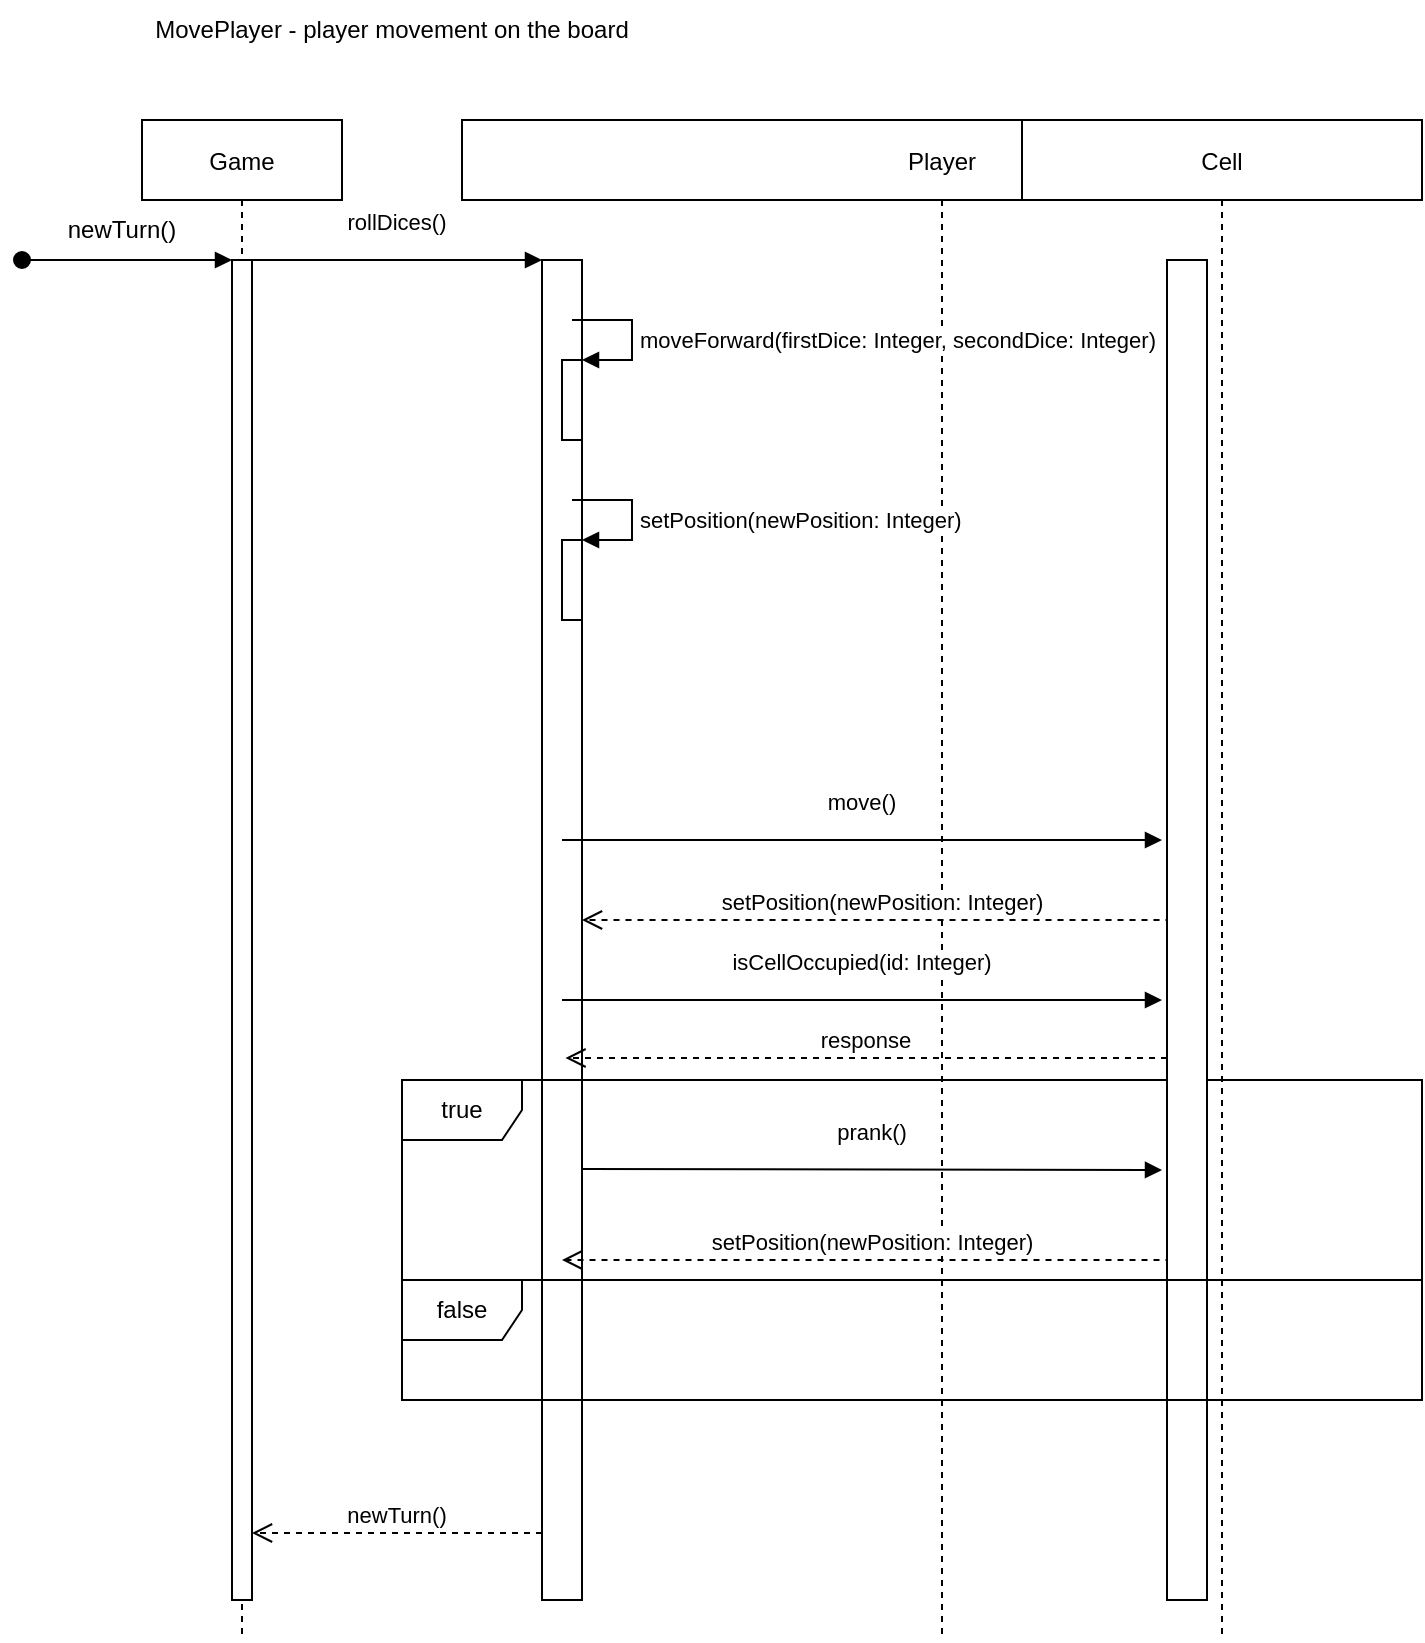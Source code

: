 <mxfile version="20.6.2" type="device"><diagram id="kgpKYQtTHZ0yAKxKKP6v" name="Page-1"><mxGraphModel dx="782" dy="478" grid="1" gridSize="10" guides="1" tooltips="1" connect="1" arrows="1" fold="1" page="1" pageScale="1" pageWidth="850" pageHeight="1100" math="0" shadow="0"><root><mxCell id="0"/><mxCell id="1" parent="0"/><mxCell id="3nuBFxr9cyL0pnOWT2aG-1" value="Game" style="shape=umlLifeline;perimeter=lifelinePerimeter;container=1;collapsible=0;recursiveResize=0;rounded=0;shadow=0;strokeWidth=1;" parent="1" vertex="1"><mxGeometry x="180" y="80" width="100" height="760" as="geometry"/></mxCell><mxCell id="3nuBFxr9cyL0pnOWT2aG-2" value="" style="points=[];perimeter=orthogonalPerimeter;rounded=0;shadow=0;strokeWidth=1;" parent="3nuBFxr9cyL0pnOWT2aG-1" vertex="1"><mxGeometry x="45" y="70" width="10" height="670" as="geometry"/></mxCell><mxCell id="3nuBFxr9cyL0pnOWT2aG-3" value="" style="verticalAlign=bottom;startArrow=oval;endArrow=block;startSize=8;shadow=0;strokeWidth=1;" parent="3nuBFxr9cyL0pnOWT2aG-1" target="3nuBFxr9cyL0pnOWT2aG-2" edge="1"><mxGeometry relative="1" as="geometry"><mxPoint x="-60" y="70" as="sourcePoint"/></mxGeometry></mxCell><mxCell id="Dfjrp038ZcH1izW8xarP-13" value="newTurn()" style="text;html=1;strokeColor=none;fillColor=none;align=center;verticalAlign=middle;whiteSpace=wrap;rounded=0;" parent="3nuBFxr9cyL0pnOWT2aG-1" vertex="1"><mxGeometry x="-40" y="40" width="60" height="30" as="geometry"/></mxCell><mxCell id="3nuBFxr9cyL0pnOWT2aG-5" value="Player" style="shape=umlLifeline;perimeter=lifelinePerimeter;container=1;collapsible=0;recursiveResize=0;rounded=0;shadow=0;strokeWidth=1;" parent="1" vertex="1"><mxGeometry x="340" y="80" width="480" height="760" as="geometry"/></mxCell><mxCell id="3nuBFxr9cyL0pnOWT2aG-6" value="" style="points=[];perimeter=orthogonalPerimeter;rounded=0;shadow=0;strokeWidth=1;" parent="3nuBFxr9cyL0pnOWT2aG-5" vertex="1"><mxGeometry x="40" y="70" width="20" height="670" as="geometry"/></mxCell><mxCell id="Dfjrp038ZcH1izW8xarP-24" value="" style="html=1;points=[];perimeter=orthogonalPerimeter;" parent="3nuBFxr9cyL0pnOWT2aG-5" vertex="1"><mxGeometry x="50" y="120" width="10" height="40" as="geometry"/></mxCell><mxCell id="Dfjrp038ZcH1izW8xarP-25" value="moveForward(firstDice: Integer, secondDice: Integer)" style="edgeStyle=orthogonalEdgeStyle;html=1;align=left;spacingLeft=2;endArrow=block;rounded=0;entryX=1;entryY=0;" parent="3nuBFxr9cyL0pnOWT2aG-5" target="Dfjrp038ZcH1izW8xarP-24" edge="1"><mxGeometry x="0.067" relative="1" as="geometry"><mxPoint x="55" y="100" as="sourcePoint"/><Array as="points"><mxPoint x="85" y="100"/></Array><mxPoint as="offset"/></mxGeometry></mxCell><mxCell id="hY58I0LMxj6UVdS3bY3L-1" value="setPosition(newPosition: Integer)" style="verticalAlign=bottom;endArrow=open;dashed=1;endSize=8;shadow=0;strokeWidth=1;" parent="3nuBFxr9cyL0pnOWT2aG-5" edge="1"><mxGeometry relative="1" as="geometry"><mxPoint x="60" y="400.0" as="targetPoint"/><mxPoint x="360.75" y="400.0" as="sourcePoint"/></mxGeometry></mxCell><mxCell id="Dfjrp038ZcH1izW8xarP-32" value="" style="html=1;points=[];perimeter=orthogonalPerimeter;" parent="3nuBFxr9cyL0pnOWT2aG-5" vertex="1"><mxGeometry x="362.5" y="490" width="10" height="40" as="geometry"/></mxCell><mxCell id="Dfjrp038ZcH1izW8xarP-27" value="setPosition(newPosition: Integer)" style="verticalAlign=bottom;endArrow=open;dashed=1;endSize=8;shadow=0;strokeWidth=1;" parent="3nuBFxr9cyL0pnOWT2aG-5" edge="1"><mxGeometry relative="1" as="geometry"><mxPoint x="50" y="570.0" as="targetPoint"/><mxPoint x="360.75" y="570.0" as="sourcePoint"/></mxGeometry></mxCell><mxCell id="hY58I0LMxj6UVdS3bY3L-12" value="" style="html=1;points=[];perimeter=orthogonalPerimeter;" parent="3nuBFxr9cyL0pnOWT2aG-5" vertex="1"><mxGeometry x="50" y="210" width="10" height="40" as="geometry"/></mxCell><mxCell id="hY58I0LMxj6UVdS3bY3L-13" value="setPosition(newPosition: Integer)" style="edgeStyle=orthogonalEdgeStyle;html=1;align=left;spacingLeft=2;endArrow=block;rounded=0;entryX=1;entryY=0;" parent="3nuBFxr9cyL0pnOWT2aG-5" target="hY58I0LMxj6UVdS3bY3L-12" edge="1"><mxGeometry x="0.067" relative="1" as="geometry"><mxPoint x="55" y="190" as="sourcePoint"/><Array as="points"><mxPoint x="85" y="190"/></Array><mxPoint as="offset"/></mxGeometry></mxCell><mxCell id="h-uSh7R_KXqp9uWpNVqH-3" value="true" style="shape=umlFrame;whiteSpace=wrap;html=1;" vertex="1" parent="3nuBFxr9cyL0pnOWT2aG-5"><mxGeometry x="-30" y="480" width="510" height="100" as="geometry"/></mxCell><mxCell id="3nuBFxr9cyL0pnOWT2aG-7" value="newTurn()" style="verticalAlign=bottom;endArrow=open;dashed=1;endSize=8;exitX=0;exitY=0.95;shadow=0;strokeWidth=1;" parent="1" source="3nuBFxr9cyL0pnOWT2aG-6" target="3nuBFxr9cyL0pnOWT2aG-2" edge="1"><mxGeometry relative="1" as="geometry"><mxPoint x="335" y="236" as="targetPoint"/></mxGeometry></mxCell><mxCell id="3nuBFxr9cyL0pnOWT2aG-8" value="rollDices()" style="verticalAlign=bottom;endArrow=block;entryX=0;entryY=0;shadow=0;strokeWidth=1;" parent="1" source="3nuBFxr9cyL0pnOWT2aG-2" target="3nuBFxr9cyL0pnOWT2aG-6" edge="1"><mxGeometry y="10" relative="1" as="geometry"><mxPoint x="335" y="160" as="sourcePoint"/><mxPoint as="offset"/></mxGeometry></mxCell><mxCell id="Dfjrp038ZcH1izW8xarP-9" value="MovePlayer - player movement on the board" style="text;html=1;strokeColor=none;fillColor=none;align=center;verticalAlign=middle;whiteSpace=wrap;rounded=0;" parent="1" vertex="1"><mxGeometry x="180" y="20" width="250" height="30" as="geometry"/></mxCell><mxCell id="Dfjrp038ZcH1izW8xarP-17" value="Cell" style="shape=umlLifeline;perimeter=lifelinePerimeter;container=1;collapsible=0;recursiveResize=0;rounded=0;shadow=0;strokeWidth=1;" parent="1" vertex="1"><mxGeometry x="620" y="80" width="200" height="760" as="geometry"/></mxCell><mxCell id="h-uSh7R_KXqp9uWpNVqH-1" value="prank()" style="verticalAlign=bottom;endArrow=block;shadow=0;strokeWidth=1;" edge="1" parent="Dfjrp038ZcH1izW8xarP-17"><mxGeometry y="10" relative="1" as="geometry"><mxPoint x="-220" y="524.5" as="sourcePoint"/><mxPoint x="70" y="525" as="targetPoint"/><mxPoint as="offset"/></mxGeometry></mxCell><mxCell id="h-uSh7R_KXqp9uWpNVqH-5" value="response" style="verticalAlign=bottom;endArrow=open;dashed=1;endSize=8;shadow=0;strokeWidth=1;" edge="1" parent="Dfjrp038ZcH1izW8xarP-17"><mxGeometry relative="1" as="geometry"><mxPoint x="-228.25" y="469.0" as="targetPoint"/><mxPoint x="72.5" y="469.0" as="sourcePoint"/></mxGeometry></mxCell><mxCell id="hY58I0LMxj6UVdS3bY3L-2" value="isCellOccupied(id: Integer)" style="verticalAlign=bottom;endArrow=block;shadow=0;strokeWidth=1;" parent="Dfjrp038ZcH1izW8xarP-17" edge="1"><mxGeometry y="10" relative="1" as="geometry"><mxPoint x="-230" y="440.0" as="sourcePoint"/><mxPoint x="70" y="440" as="targetPoint"/><mxPoint as="offset"/></mxGeometry></mxCell><mxCell id="Dfjrp038ZcH1izW8xarP-26" value="" style="points=[];perimeter=orthogonalPerimeter;rounded=0;shadow=0;strokeWidth=1;" parent="1" vertex="1"><mxGeometry x="692.5" y="150" width="20" height="670" as="geometry"/></mxCell><mxCell id="Dfjrp038ZcH1izW8xarP-28" value="move()" style="verticalAlign=bottom;endArrow=block;shadow=0;strokeWidth=1;" parent="1" edge="1"><mxGeometry y="10" relative="1" as="geometry"><mxPoint x="390" y="440.0" as="sourcePoint"/><mxPoint x="690" y="440" as="targetPoint"/><mxPoint as="offset"/></mxGeometry></mxCell><mxCell id="hY58I0LMxj6UVdS3bY3L-9" value="false" style="shape=umlFrame;whiteSpace=wrap;html=1;" parent="1" vertex="1"><mxGeometry x="310" y="660" width="510" height="60" as="geometry"/></mxCell></root></mxGraphModel></diagram></mxfile>
